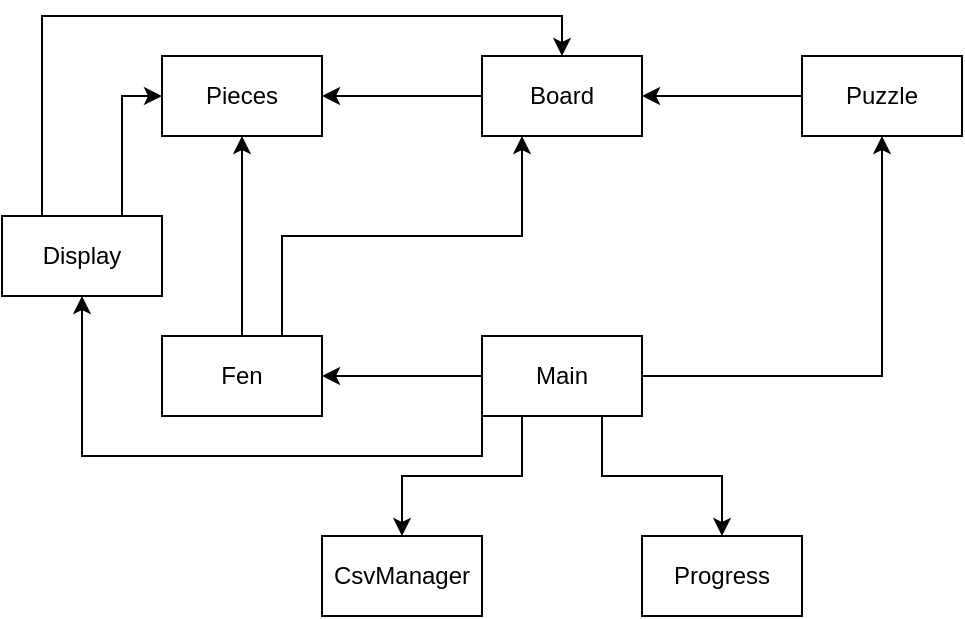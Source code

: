 <mxfile version="26.0.10">
  <diagram name="Page-1" id="qKAzFaTIPnDPn_LquFk8">
    <mxGraphModel dx="782" dy="451" grid="1" gridSize="10" guides="1" tooltips="1" connect="1" arrows="1" fold="1" page="1" pageScale="1" pageWidth="850" pageHeight="1100" math="0" shadow="0">
      <root>
        <mxCell id="0" />
        <mxCell id="1" parent="0" />
        <mxCell id="31M3Ru9-WciQIyxBQ39k-1" value="Pieces" style="rounded=0;whiteSpace=wrap;html=1;" vertex="1" parent="1">
          <mxGeometry x="220" y="160" width="80" height="40" as="geometry" />
        </mxCell>
        <mxCell id="31M3Ru9-WciQIyxBQ39k-8" style="edgeStyle=orthogonalEdgeStyle;rounded=0;orthogonalLoop=1;jettySize=auto;html=1;exitX=0;exitY=0.5;exitDx=0;exitDy=0;entryX=1;entryY=0.5;entryDx=0;entryDy=0;" edge="1" parent="1" source="31M3Ru9-WciQIyxBQ39k-2" target="31M3Ru9-WciQIyxBQ39k-1">
          <mxGeometry relative="1" as="geometry" />
        </mxCell>
        <mxCell id="31M3Ru9-WciQIyxBQ39k-2" value="&lt;div&gt;Board&lt;/div&gt;" style="rounded=0;whiteSpace=wrap;html=1;" vertex="1" parent="1">
          <mxGeometry x="380" y="160" width="80" height="40" as="geometry" />
        </mxCell>
        <mxCell id="31M3Ru9-WciQIyxBQ39k-7" style="edgeStyle=orthogonalEdgeStyle;rounded=0;orthogonalLoop=1;jettySize=auto;html=1;exitX=0;exitY=0.5;exitDx=0;exitDy=0;entryX=1;entryY=0.5;entryDx=0;entryDy=0;" edge="1" parent="1" source="31M3Ru9-WciQIyxBQ39k-3" target="31M3Ru9-WciQIyxBQ39k-2">
          <mxGeometry relative="1" as="geometry" />
        </mxCell>
        <mxCell id="31M3Ru9-WciQIyxBQ39k-3" value="Puzzle" style="rounded=0;whiteSpace=wrap;html=1;" vertex="1" parent="1">
          <mxGeometry x="540" y="160" width="80" height="40" as="geometry" />
        </mxCell>
        <mxCell id="31M3Ru9-WciQIyxBQ39k-21" style="edgeStyle=orthogonalEdgeStyle;rounded=0;orthogonalLoop=1;jettySize=auto;html=1;exitX=1;exitY=0.5;exitDx=0;exitDy=0;entryX=0.5;entryY=1;entryDx=0;entryDy=0;" edge="1" parent="1" source="31M3Ru9-WciQIyxBQ39k-4" target="31M3Ru9-WciQIyxBQ39k-3">
          <mxGeometry relative="1" as="geometry" />
        </mxCell>
        <mxCell id="31M3Ru9-WciQIyxBQ39k-23" style="edgeStyle=orthogonalEdgeStyle;rounded=0;orthogonalLoop=1;jettySize=auto;html=1;exitX=0;exitY=0.5;exitDx=0;exitDy=0;entryX=1;entryY=0.5;entryDx=0;entryDy=0;" edge="1" parent="1" source="31M3Ru9-WciQIyxBQ39k-4" target="31M3Ru9-WciQIyxBQ39k-6">
          <mxGeometry relative="1" as="geometry" />
        </mxCell>
        <mxCell id="31M3Ru9-WciQIyxBQ39k-24" style="edgeStyle=orthogonalEdgeStyle;rounded=0;orthogonalLoop=1;jettySize=auto;html=1;exitX=0.25;exitY=1;exitDx=0;exitDy=0;entryX=0.5;entryY=0;entryDx=0;entryDy=0;" edge="1" parent="1" source="31M3Ru9-WciQIyxBQ39k-4" target="31M3Ru9-WciQIyxBQ39k-5">
          <mxGeometry relative="1" as="geometry" />
        </mxCell>
        <mxCell id="31M3Ru9-WciQIyxBQ39k-25" style="edgeStyle=orthogonalEdgeStyle;rounded=0;orthogonalLoop=1;jettySize=auto;html=1;exitX=0.75;exitY=1;exitDx=0;exitDy=0;entryX=0.5;entryY=0;entryDx=0;entryDy=0;" edge="1" parent="1" source="31M3Ru9-WciQIyxBQ39k-4" target="31M3Ru9-WciQIyxBQ39k-15">
          <mxGeometry relative="1" as="geometry" />
        </mxCell>
        <mxCell id="31M3Ru9-WciQIyxBQ39k-29" style="edgeStyle=orthogonalEdgeStyle;rounded=0;orthogonalLoop=1;jettySize=auto;html=1;exitX=0;exitY=1;exitDx=0;exitDy=0;entryX=0.5;entryY=1;entryDx=0;entryDy=0;" edge="1" parent="1" source="31M3Ru9-WciQIyxBQ39k-4" target="31M3Ru9-WciQIyxBQ39k-20">
          <mxGeometry relative="1" as="geometry" />
        </mxCell>
        <mxCell id="31M3Ru9-WciQIyxBQ39k-4" value="Main" style="rounded=0;whiteSpace=wrap;html=1;" vertex="1" parent="1">
          <mxGeometry x="380" y="300" width="80" height="40" as="geometry" />
        </mxCell>
        <mxCell id="31M3Ru9-WciQIyxBQ39k-5" value="CsvManager" style="rounded=0;whiteSpace=wrap;html=1;" vertex="1" parent="1">
          <mxGeometry x="300" y="400" width="80" height="40" as="geometry" />
        </mxCell>
        <mxCell id="31M3Ru9-WciQIyxBQ39k-11" style="edgeStyle=orthogonalEdgeStyle;rounded=0;orthogonalLoop=1;jettySize=auto;html=1;exitX=0.5;exitY=0;exitDx=0;exitDy=0;entryX=0.5;entryY=1;entryDx=0;entryDy=0;" edge="1" parent="1" source="31M3Ru9-WciQIyxBQ39k-6" target="31M3Ru9-WciQIyxBQ39k-1">
          <mxGeometry relative="1" as="geometry" />
        </mxCell>
        <mxCell id="31M3Ru9-WciQIyxBQ39k-26" style="edgeStyle=orthogonalEdgeStyle;rounded=0;orthogonalLoop=1;jettySize=auto;html=1;exitX=0.75;exitY=0;exitDx=0;exitDy=0;entryX=0.25;entryY=1;entryDx=0;entryDy=0;" edge="1" parent="1" source="31M3Ru9-WciQIyxBQ39k-6" target="31M3Ru9-WciQIyxBQ39k-2">
          <mxGeometry relative="1" as="geometry" />
        </mxCell>
        <mxCell id="31M3Ru9-WciQIyxBQ39k-6" value="Fen" style="rounded=0;whiteSpace=wrap;html=1;" vertex="1" parent="1">
          <mxGeometry x="220" y="300" width="80" height="40" as="geometry" />
        </mxCell>
        <mxCell id="31M3Ru9-WciQIyxBQ39k-15" value="Progress" style="rounded=0;whiteSpace=wrap;html=1;" vertex="1" parent="1">
          <mxGeometry x="460" y="400" width="80" height="40" as="geometry" />
        </mxCell>
        <mxCell id="31M3Ru9-WciQIyxBQ39k-30" style="edgeStyle=orthogonalEdgeStyle;rounded=0;orthogonalLoop=1;jettySize=auto;html=1;exitX=0.5;exitY=0;exitDx=0;exitDy=0;entryX=0;entryY=0.5;entryDx=0;entryDy=0;" edge="1" parent="1" source="31M3Ru9-WciQIyxBQ39k-20" target="31M3Ru9-WciQIyxBQ39k-1">
          <mxGeometry relative="1" as="geometry">
            <Array as="points">
              <mxPoint x="200" y="240" />
              <mxPoint x="200" y="180" />
            </Array>
          </mxGeometry>
        </mxCell>
        <mxCell id="31M3Ru9-WciQIyxBQ39k-31" style="edgeStyle=orthogonalEdgeStyle;rounded=0;orthogonalLoop=1;jettySize=auto;html=1;exitX=0.25;exitY=0;exitDx=0;exitDy=0;entryX=0.5;entryY=0;entryDx=0;entryDy=0;" edge="1" parent="1" source="31M3Ru9-WciQIyxBQ39k-20" target="31M3Ru9-WciQIyxBQ39k-2">
          <mxGeometry relative="1" as="geometry" />
        </mxCell>
        <mxCell id="31M3Ru9-WciQIyxBQ39k-20" value="Display" style="rounded=0;whiteSpace=wrap;html=1;" vertex="1" parent="1">
          <mxGeometry x="140" y="240" width="80" height="40" as="geometry" />
        </mxCell>
      </root>
    </mxGraphModel>
  </diagram>
</mxfile>
